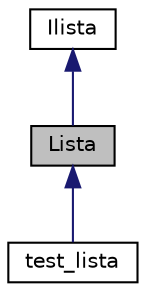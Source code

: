 digraph "Lista"
{
  edge [fontname="Helvetica",fontsize="10",labelfontname="Helvetica",labelfontsize="10"];
  node [fontname="Helvetica",fontsize="10",shape=record];
  Node1 [label="Lista",height=0.2,width=0.4,color="black", fillcolor="grey75", style="filled" fontcolor="black"];
  Node2 -> Node1 [dir="back",color="midnightblue",fontsize="10",style="solid",fontname="Helvetica"];
  Node2 [label="Ilista",height=0.2,width=0.4,color="black", fillcolor="white", style="filled",URL="$class_ilista.html"];
  Node1 -> Node3 [dir="back",color="midnightblue",fontsize="10",style="solid",fontname="Helvetica"];
  Node3 [label="test_lista",height=0.2,width=0.4,color="black", fillcolor="white", style="filled",URL="$classtest__lista.html"];
}
